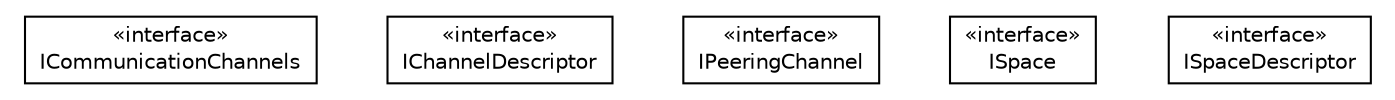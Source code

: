 #!/usr/local/bin/dot
#
# Class diagram 
# Generated by UMLGraph version R5_6-24-gf6e263 (http://www.umlgraph.org/)
#

digraph G {
	edge [fontname="Helvetica",fontsize=10,labelfontname="Helvetica",labelfontsize=10];
	node [fontname="Helvetica",fontsize=10,shape=plaintext];
	nodesep=0.25;
	ranksep=0.5;
	// org.universAAL.middleware.interfaces.space.model.ICommunicationChannels
	c4221 [label=<<table title="org.universAAL.middleware.interfaces.space.model.ICommunicationChannels" border="0" cellborder="1" cellspacing="0" cellpadding="2" port="p" href="./ICommunicationChannels.html">
		<tr><td><table border="0" cellspacing="0" cellpadding="1">
<tr><td align="center" balign="center"> &#171;interface&#187; </td></tr>
<tr><td align="center" balign="center"> ICommunicationChannels </td></tr>
		</table></td></tr>
		</table>>, URL="./ICommunicationChannels.html", fontname="Helvetica", fontcolor="black", fontsize=10.0];
	// org.universAAL.middleware.interfaces.space.model.IChannelDescriptor
	c4222 [label=<<table title="org.universAAL.middleware.interfaces.space.model.IChannelDescriptor" border="0" cellborder="1" cellspacing="0" cellpadding="2" port="p" href="./IChannelDescriptor.html">
		<tr><td><table border="0" cellspacing="0" cellpadding="1">
<tr><td align="center" balign="center"> &#171;interface&#187; </td></tr>
<tr><td align="center" balign="center"> IChannelDescriptor </td></tr>
		</table></td></tr>
		</table>>, URL="./IChannelDescriptor.html", fontname="Helvetica", fontcolor="black", fontsize=10.0];
	// org.universAAL.middleware.interfaces.space.model.IPeeringChannel
	c4223 [label=<<table title="org.universAAL.middleware.interfaces.space.model.IPeeringChannel" border="0" cellborder="1" cellspacing="0" cellpadding="2" port="p" href="./IPeeringChannel.html">
		<tr><td><table border="0" cellspacing="0" cellpadding="1">
<tr><td align="center" balign="center"> &#171;interface&#187; </td></tr>
<tr><td align="center" balign="center"> IPeeringChannel </td></tr>
		</table></td></tr>
		</table>>, URL="./IPeeringChannel.html", fontname="Helvetica", fontcolor="black", fontsize=10.0];
	// org.universAAL.middleware.interfaces.space.model.ISpace
	c4224 [label=<<table title="org.universAAL.middleware.interfaces.space.model.ISpace" border="0" cellborder="1" cellspacing="0" cellpadding="2" port="p" href="./ISpace.html">
		<tr><td><table border="0" cellspacing="0" cellpadding="1">
<tr><td align="center" balign="center"> &#171;interface&#187; </td></tr>
<tr><td align="center" balign="center"> ISpace </td></tr>
		</table></td></tr>
		</table>>, URL="./ISpace.html", fontname="Helvetica", fontcolor="black", fontsize=10.0];
	// org.universAAL.middleware.interfaces.space.model.ISpaceDescriptor
	c4225 [label=<<table title="org.universAAL.middleware.interfaces.space.model.ISpaceDescriptor" border="0" cellborder="1" cellspacing="0" cellpadding="2" port="p" href="./ISpaceDescriptor.html">
		<tr><td><table border="0" cellspacing="0" cellpadding="1">
<tr><td align="center" balign="center"> &#171;interface&#187; </td></tr>
<tr><td align="center" balign="center"> ISpaceDescriptor </td></tr>
		</table></td></tr>
		</table>>, URL="./ISpaceDescriptor.html", fontname="Helvetica", fontcolor="black", fontsize=10.0];
}

